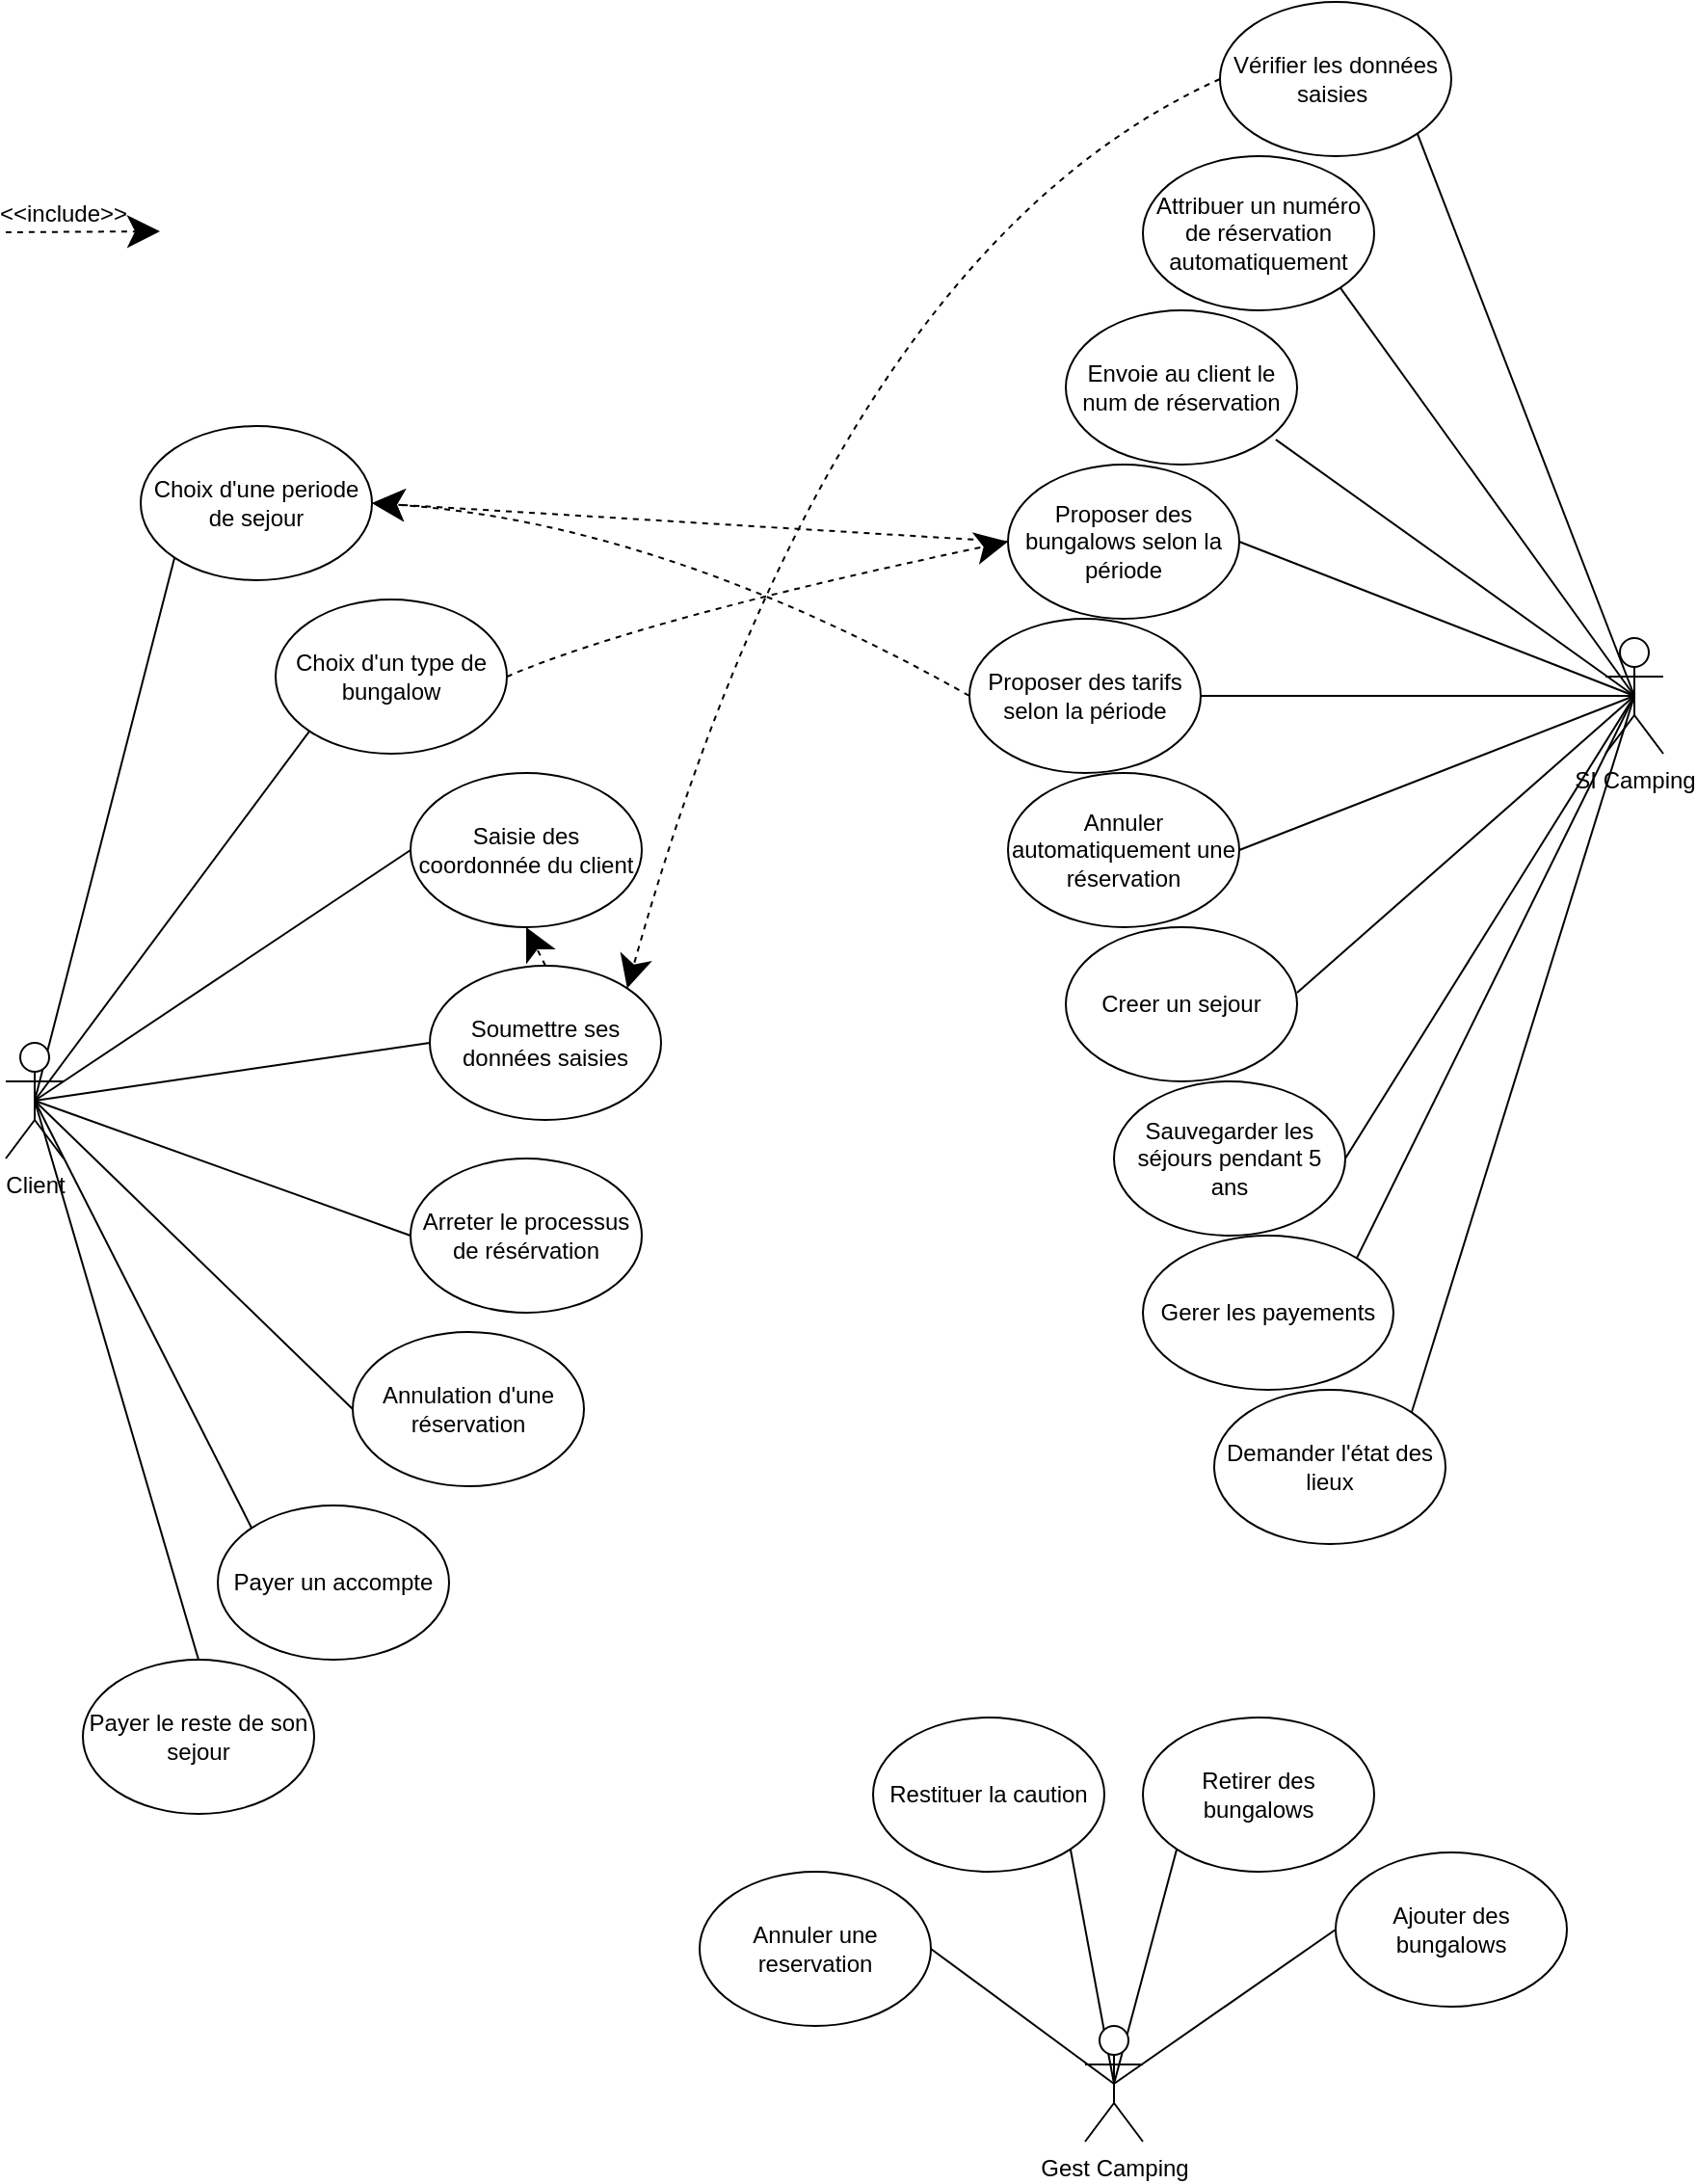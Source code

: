 <mxfile version="15.3.5" type="device"><diagram id="aEIIc2A8iEEbvNGdrY4p" name="Page-1"><mxGraphModel dx="1422" dy="794" grid="1" gridSize="10" guides="1" tooltips="1" connect="1" arrows="1" fold="1" page="1" pageScale="1" pageWidth="827" pageHeight="1169" math="0" shadow="0"><root><mxCell id="0"/><mxCell id="1" parent="0"/><mxCell id="tl-6BpbNOPgBT1EVZ7cW-77" style="edgeStyle=none;curved=1;rounded=0;orthogonalLoop=1;jettySize=auto;html=1;exitX=0.5;exitY=0.5;exitDx=0;exitDy=0;exitPerimeter=0;entryX=1;entryY=0.5;entryDx=0;entryDy=0;endArrow=none;endFill=0;startSize=14;endSize=14;sourcePerimeterSpacing=8;targetPerimeterSpacing=8;" edge="1" parent="1" source="tl-6BpbNOPgBT1EVZ7cW-3" target="tl-6BpbNOPgBT1EVZ7cW-41"><mxGeometry relative="1" as="geometry"/></mxCell><mxCell id="tl-6BpbNOPgBT1EVZ7cW-78" style="edgeStyle=none;curved=1;rounded=0;orthogonalLoop=1;jettySize=auto;html=1;exitX=0.5;exitY=0.5;exitDx=0;exitDy=0;exitPerimeter=0;entryX=1;entryY=1;entryDx=0;entryDy=0;endArrow=none;endFill=0;startSize=14;endSize=14;sourcePerimeterSpacing=8;targetPerimeterSpacing=8;" edge="1" parent="1" source="tl-6BpbNOPgBT1EVZ7cW-3" target="tl-6BpbNOPgBT1EVZ7cW-42"><mxGeometry relative="1" as="geometry"/></mxCell><mxCell id="tl-6BpbNOPgBT1EVZ7cW-79" style="edgeStyle=none;curved=1;rounded=0;orthogonalLoop=1;jettySize=auto;html=1;exitX=0.5;exitY=0.5;exitDx=0;exitDy=0;exitPerimeter=0;entryX=0;entryY=0.5;entryDx=0;entryDy=0;endArrow=none;endFill=0;startSize=14;endSize=14;sourcePerimeterSpacing=8;targetPerimeterSpacing=8;" edge="1" parent="1" source="tl-6BpbNOPgBT1EVZ7cW-3" target="tl-6BpbNOPgBT1EVZ7cW-39"><mxGeometry relative="1" as="geometry"/></mxCell><mxCell id="tl-6BpbNOPgBT1EVZ7cW-80" style="edgeStyle=none;curved=1;rounded=0;orthogonalLoop=1;jettySize=auto;html=1;exitX=0.5;exitY=0.5;exitDx=0;exitDy=0;exitPerimeter=0;entryX=0;entryY=1;entryDx=0;entryDy=0;endArrow=none;endFill=0;startSize=14;endSize=14;sourcePerimeterSpacing=8;targetPerimeterSpacing=8;" edge="1" parent="1" source="tl-6BpbNOPgBT1EVZ7cW-3" target="tl-6BpbNOPgBT1EVZ7cW-38"><mxGeometry relative="1" as="geometry"/></mxCell><mxCell id="tl-6BpbNOPgBT1EVZ7cW-3" value="Gest Camping" style="shape=umlActor;verticalLabelPosition=bottom;verticalAlign=top;html=1;outlineConnect=0;hachureGap=4;pointerEvents=0;" vertex="1" parent="1"><mxGeometry x="640" y="1050" width="30" height="60" as="geometry"/></mxCell><mxCell id="tl-6BpbNOPgBT1EVZ7cW-64" style="edgeStyle=none;curved=1;rounded=0;orthogonalLoop=1;jettySize=auto;html=1;exitX=0.5;exitY=0.5;exitDx=0;exitDy=0;exitPerimeter=0;entryX=1;entryY=1;entryDx=0;entryDy=0;endArrow=none;endFill=0;startSize=14;endSize=14;sourcePerimeterSpacing=8;targetPerimeterSpacing=8;" edge="1" parent="1" source="tl-6BpbNOPgBT1EVZ7cW-4" target="tl-6BpbNOPgBT1EVZ7cW-28"><mxGeometry relative="1" as="geometry"/></mxCell><mxCell id="tl-6BpbNOPgBT1EVZ7cW-65" style="edgeStyle=none;curved=1;rounded=0;orthogonalLoop=1;jettySize=auto;html=1;exitX=0.5;exitY=0.5;exitDx=0;exitDy=0;exitPerimeter=0;entryX=1;entryY=1;entryDx=0;entryDy=0;endArrow=none;endFill=0;startSize=14;endSize=14;sourcePerimeterSpacing=8;targetPerimeterSpacing=8;" edge="1" parent="1" source="tl-6BpbNOPgBT1EVZ7cW-4" target="tl-6BpbNOPgBT1EVZ7cW-26"><mxGeometry relative="1" as="geometry"/></mxCell><mxCell id="tl-6BpbNOPgBT1EVZ7cW-66" style="edgeStyle=none;curved=1;rounded=0;orthogonalLoop=1;jettySize=auto;html=1;exitX=0.5;exitY=0.5;exitDx=0;exitDy=0;exitPerimeter=0;entryX=0.908;entryY=0.838;entryDx=0;entryDy=0;entryPerimeter=0;endArrow=none;endFill=0;startSize=14;endSize=14;sourcePerimeterSpacing=8;targetPerimeterSpacing=8;" edge="1" parent="1" source="tl-6BpbNOPgBT1EVZ7cW-4" target="tl-6BpbNOPgBT1EVZ7cW-27"><mxGeometry relative="1" as="geometry"/></mxCell><mxCell id="tl-6BpbNOPgBT1EVZ7cW-68" style="edgeStyle=none;curved=1;rounded=0;orthogonalLoop=1;jettySize=auto;html=1;exitX=0.5;exitY=0.5;exitDx=0;exitDy=0;exitPerimeter=0;entryX=1;entryY=0.5;entryDx=0;entryDy=0;endArrow=none;endFill=0;startSize=14;endSize=14;sourcePerimeterSpacing=8;targetPerimeterSpacing=8;" edge="1" parent="1" source="tl-6BpbNOPgBT1EVZ7cW-4" target="tl-6BpbNOPgBT1EVZ7cW-32"><mxGeometry relative="1" as="geometry"/></mxCell><mxCell id="tl-6BpbNOPgBT1EVZ7cW-69" style="edgeStyle=none;curved=1;rounded=0;orthogonalLoop=1;jettySize=auto;html=1;exitX=0.5;exitY=0.5;exitDx=0;exitDy=0;exitPerimeter=0;entryX=1;entryY=0.5;entryDx=0;entryDy=0;endArrow=none;endFill=0;startSize=14;endSize=14;sourcePerimeterSpacing=8;targetPerimeterSpacing=8;" edge="1" parent="1" source="tl-6BpbNOPgBT1EVZ7cW-4" target="tl-6BpbNOPgBT1EVZ7cW-33"><mxGeometry relative="1" as="geometry"/></mxCell><mxCell id="tl-6BpbNOPgBT1EVZ7cW-70" style="edgeStyle=none;curved=1;rounded=0;orthogonalLoop=1;jettySize=auto;html=1;exitX=0.5;exitY=0.5;exitDx=0;exitDy=0;exitPerimeter=0;entryX=1;entryY=0.5;entryDx=0;entryDy=0;endArrow=none;endFill=0;startSize=14;endSize=14;sourcePerimeterSpacing=8;targetPerimeterSpacing=8;" edge="1" parent="1" source="tl-6BpbNOPgBT1EVZ7cW-4" target="tl-6BpbNOPgBT1EVZ7cW-24"><mxGeometry relative="1" as="geometry"/></mxCell><mxCell id="tl-6BpbNOPgBT1EVZ7cW-71" style="edgeStyle=none;curved=1;rounded=0;orthogonalLoop=1;jettySize=auto;html=1;exitX=0.5;exitY=0.5;exitDx=0;exitDy=0;exitPerimeter=0;entryX=1;entryY=0.425;entryDx=0;entryDy=0;entryPerimeter=0;endArrow=none;endFill=0;startSize=14;endSize=14;sourcePerimeterSpacing=8;targetPerimeterSpacing=8;" edge="1" parent="1" source="tl-6BpbNOPgBT1EVZ7cW-4" target="tl-6BpbNOPgBT1EVZ7cW-35"><mxGeometry relative="1" as="geometry"/></mxCell><mxCell id="tl-6BpbNOPgBT1EVZ7cW-72" style="edgeStyle=none;curved=1;rounded=0;orthogonalLoop=1;jettySize=auto;html=1;exitX=0.5;exitY=0.5;exitDx=0;exitDy=0;exitPerimeter=0;entryX=1;entryY=0.5;entryDx=0;entryDy=0;endArrow=none;endFill=0;startSize=14;endSize=14;sourcePerimeterSpacing=8;targetPerimeterSpacing=8;" edge="1" parent="1" source="tl-6BpbNOPgBT1EVZ7cW-4" target="tl-6BpbNOPgBT1EVZ7cW-25"><mxGeometry relative="1" as="geometry"/></mxCell><mxCell id="tl-6BpbNOPgBT1EVZ7cW-73" style="edgeStyle=none;curved=1;rounded=0;orthogonalLoop=1;jettySize=auto;html=1;exitX=0.5;exitY=0.5;exitDx=0;exitDy=0;exitPerimeter=0;entryX=1;entryY=0;entryDx=0;entryDy=0;endArrow=none;endFill=0;startSize=14;endSize=14;sourcePerimeterSpacing=8;targetPerimeterSpacing=8;" edge="1" parent="1" source="tl-6BpbNOPgBT1EVZ7cW-4" target="tl-6BpbNOPgBT1EVZ7cW-34"><mxGeometry relative="1" as="geometry"/></mxCell><mxCell id="tl-6BpbNOPgBT1EVZ7cW-74" style="edgeStyle=none;curved=1;rounded=0;orthogonalLoop=1;jettySize=auto;html=1;exitX=0.5;exitY=0.5;exitDx=0;exitDy=0;exitPerimeter=0;entryX=1;entryY=0;entryDx=0;entryDy=0;endArrow=none;endFill=0;startSize=14;endSize=14;sourcePerimeterSpacing=8;targetPerimeterSpacing=8;" edge="1" parent="1" source="tl-6BpbNOPgBT1EVZ7cW-4" target="tl-6BpbNOPgBT1EVZ7cW-36"><mxGeometry relative="1" as="geometry"/></mxCell><mxCell id="tl-6BpbNOPgBT1EVZ7cW-4" value="SI Camping" style="shape=umlActor;verticalLabelPosition=bottom;verticalAlign=top;html=1;outlineConnect=0;hachureGap=4;pointerEvents=0;" vertex="1" parent="1"><mxGeometry x="910" y="330" width="30" height="60" as="geometry"/></mxCell><mxCell id="tl-6BpbNOPgBT1EVZ7cW-56" style="edgeStyle=none;curved=1;rounded=0;orthogonalLoop=1;jettySize=auto;html=1;exitX=0.5;exitY=0.5;exitDx=0;exitDy=0;exitPerimeter=0;entryX=0;entryY=1;entryDx=0;entryDy=0;endArrow=none;endFill=0;startSize=14;endSize=14;sourcePerimeterSpacing=8;targetPerimeterSpacing=8;" edge="1" parent="1" source="tl-6BpbNOPgBT1EVZ7cW-5" target="tl-6BpbNOPgBT1EVZ7cW-12"><mxGeometry relative="1" as="geometry"/></mxCell><mxCell id="tl-6BpbNOPgBT1EVZ7cW-57" style="edgeStyle=none;curved=1;rounded=0;orthogonalLoop=1;jettySize=auto;html=1;exitX=0.5;exitY=0.5;exitDx=0;exitDy=0;exitPerimeter=0;entryX=0;entryY=1;entryDx=0;entryDy=0;endArrow=none;endFill=0;startSize=14;endSize=14;sourcePerimeterSpacing=8;targetPerimeterSpacing=8;" edge="1" parent="1" source="tl-6BpbNOPgBT1EVZ7cW-5" target="tl-6BpbNOPgBT1EVZ7cW-13"><mxGeometry relative="1" as="geometry"/></mxCell><mxCell id="tl-6BpbNOPgBT1EVZ7cW-58" style="edgeStyle=none;curved=1;rounded=0;orthogonalLoop=1;jettySize=auto;html=1;exitX=0.5;exitY=0.5;exitDx=0;exitDy=0;exitPerimeter=0;entryX=0;entryY=0.5;entryDx=0;entryDy=0;endArrow=none;endFill=0;startSize=14;endSize=14;sourcePerimeterSpacing=8;targetPerimeterSpacing=8;" edge="1" parent="1" source="tl-6BpbNOPgBT1EVZ7cW-5" target="tl-6BpbNOPgBT1EVZ7cW-15"><mxGeometry relative="1" as="geometry"/></mxCell><mxCell id="tl-6BpbNOPgBT1EVZ7cW-59" style="edgeStyle=none;curved=1;rounded=0;orthogonalLoop=1;jettySize=auto;html=1;exitX=0.5;exitY=0.5;exitDx=0;exitDy=0;exitPerimeter=0;entryX=0;entryY=0.5;entryDx=0;entryDy=0;endArrow=none;endFill=0;startSize=14;endSize=14;sourcePerimeterSpacing=8;targetPerimeterSpacing=8;" edge="1" parent="1" source="tl-6BpbNOPgBT1EVZ7cW-5" target="tl-6BpbNOPgBT1EVZ7cW-22"><mxGeometry relative="1" as="geometry"/></mxCell><mxCell id="tl-6BpbNOPgBT1EVZ7cW-60" style="edgeStyle=none;curved=1;rounded=0;orthogonalLoop=1;jettySize=auto;html=1;exitX=0.5;exitY=0.5;exitDx=0;exitDy=0;exitPerimeter=0;entryX=0;entryY=0.5;entryDx=0;entryDy=0;endArrow=none;endFill=0;startSize=14;endSize=14;sourcePerimeterSpacing=8;targetPerimeterSpacing=8;" edge="1" parent="1" source="tl-6BpbNOPgBT1EVZ7cW-5" target="tl-6BpbNOPgBT1EVZ7cW-14"><mxGeometry relative="1" as="geometry"/></mxCell><mxCell id="tl-6BpbNOPgBT1EVZ7cW-61" style="edgeStyle=none;curved=1;rounded=0;orthogonalLoop=1;jettySize=auto;html=1;exitX=0.5;exitY=0.5;exitDx=0;exitDy=0;exitPerimeter=0;entryX=0;entryY=0.5;entryDx=0;entryDy=0;endArrow=none;endFill=0;startSize=14;endSize=14;sourcePerimeterSpacing=8;targetPerimeterSpacing=8;" edge="1" parent="1" source="tl-6BpbNOPgBT1EVZ7cW-5" target="tl-6BpbNOPgBT1EVZ7cW-18"><mxGeometry relative="1" as="geometry"/></mxCell><mxCell id="tl-6BpbNOPgBT1EVZ7cW-62" style="edgeStyle=none;curved=1;rounded=0;orthogonalLoop=1;jettySize=auto;html=1;exitX=0.5;exitY=0.5;exitDx=0;exitDy=0;exitPerimeter=0;entryX=0;entryY=0;entryDx=0;entryDy=0;endArrow=none;endFill=0;startSize=14;endSize=14;sourcePerimeterSpacing=8;targetPerimeterSpacing=8;" edge="1" parent="1" source="tl-6BpbNOPgBT1EVZ7cW-5" target="tl-6BpbNOPgBT1EVZ7cW-19"><mxGeometry relative="1" as="geometry"/></mxCell><mxCell id="tl-6BpbNOPgBT1EVZ7cW-63" style="edgeStyle=none;curved=1;rounded=0;orthogonalLoop=1;jettySize=auto;html=1;exitX=0.5;exitY=0.5;exitDx=0;exitDy=0;exitPerimeter=0;entryX=0.5;entryY=0;entryDx=0;entryDy=0;endArrow=none;endFill=0;startSize=14;endSize=14;sourcePerimeterSpacing=8;targetPerimeterSpacing=8;" edge="1" parent="1" source="tl-6BpbNOPgBT1EVZ7cW-5" target="tl-6BpbNOPgBT1EVZ7cW-20"><mxGeometry relative="1" as="geometry"/></mxCell><mxCell id="tl-6BpbNOPgBT1EVZ7cW-5" value="Client" style="shape=umlActor;verticalLabelPosition=bottom;verticalAlign=top;html=1;outlineConnect=0;hachureGap=4;pointerEvents=0;" vertex="1" parent="1"><mxGeometry x="80" y="540" width="30" height="60" as="geometry"/></mxCell><mxCell id="tl-6BpbNOPgBT1EVZ7cW-12" value="Choix d'une periode de sejour" style="ellipse;whiteSpace=wrap;html=1;hachureGap=4;pointerEvents=0;" vertex="1" parent="1"><mxGeometry x="150" y="220" width="120" height="80" as="geometry"/></mxCell><mxCell id="tl-6BpbNOPgBT1EVZ7cW-88" style="edgeStyle=none;curved=1;rounded=0;orthogonalLoop=1;jettySize=auto;html=1;exitX=1;exitY=0.5;exitDx=0;exitDy=0;entryX=0;entryY=0.5;entryDx=0;entryDy=0;dashed=1;startArrow=none;startFill=0;endArrow=classic;endFill=1;startSize=14;endSize=14;sourcePerimeterSpacing=8;targetPerimeterSpacing=8;" edge="1" parent="1" source="tl-6BpbNOPgBT1EVZ7cW-13" target="tl-6BpbNOPgBT1EVZ7cW-32"><mxGeometry relative="1" as="geometry"><Array as="points"><mxPoint x="410" y="320"/></Array></mxGeometry></mxCell><mxCell id="tl-6BpbNOPgBT1EVZ7cW-13" value="Choix d'un type de bungalow" style="ellipse;whiteSpace=wrap;html=1;hachureGap=4;pointerEvents=0;" vertex="1" parent="1"><mxGeometry x="220" y="310" width="120" height="80" as="geometry"/></mxCell><mxCell id="tl-6BpbNOPgBT1EVZ7cW-14" value="Arreter le processus de résérvation" style="ellipse;whiteSpace=wrap;html=1;hachureGap=4;pointerEvents=0;" vertex="1" parent="1"><mxGeometry x="290" y="600" width="120" height="80" as="geometry"/></mxCell><mxCell id="tl-6BpbNOPgBT1EVZ7cW-15" value="Saisie des coordonnée du client" style="ellipse;whiteSpace=wrap;html=1;hachureGap=4;pointerEvents=0;" vertex="1" parent="1"><mxGeometry x="290" y="400" width="120" height="80" as="geometry"/></mxCell><mxCell id="tl-6BpbNOPgBT1EVZ7cW-18" value="Annulation d'une réservation" style="ellipse;whiteSpace=wrap;html=1;hachureGap=4;pointerEvents=0;" vertex="1" parent="1"><mxGeometry x="260" y="690" width="120" height="80" as="geometry"/></mxCell><mxCell id="tl-6BpbNOPgBT1EVZ7cW-19" value="Payer un accompte" style="ellipse;whiteSpace=wrap;html=1;hachureGap=4;pointerEvents=0;" vertex="1" parent="1"><mxGeometry x="190" y="780" width="120" height="80" as="geometry"/></mxCell><mxCell id="tl-6BpbNOPgBT1EVZ7cW-20" value="Payer le reste de son sejour" style="ellipse;whiteSpace=wrap;html=1;hachureGap=4;pointerEvents=0;" vertex="1" parent="1"><mxGeometry x="120" y="860" width="120" height="80" as="geometry"/></mxCell><mxCell id="tl-6BpbNOPgBT1EVZ7cW-82" style="edgeStyle=none;curved=1;rounded=0;orthogonalLoop=1;jettySize=auto;html=1;exitX=0.5;exitY=0;exitDx=0;exitDy=0;entryX=0.5;entryY=1;entryDx=0;entryDy=0;dashed=1;startArrow=none;startFill=0;endArrow=classic;endFill=1;startSize=14;endSize=14;sourcePerimeterSpacing=8;targetPerimeterSpacing=8;" edge="1" parent="1" source="tl-6BpbNOPgBT1EVZ7cW-22" target="tl-6BpbNOPgBT1EVZ7cW-15"><mxGeometry relative="1" as="geometry"/></mxCell><mxCell id="tl-6BpbNOPgBT1EVZ7cW-22" value="Soumettre ses données saisies" style="ellipse;whiteSpace=wrap;html=1;hachureGap=4;pointerEvents=0;" vertex="1" parent="1"><mxGeometry x="300" y="500" width="120" height="80" as="geometry"/></mxCell><mxCell id="tl-6BpbNOPgBT1EVZ7cW-24" value="Annuler automatiquement une réservation" style="ellipse;whiteSpace=wrap;html=1;hachureGap=4;pointerEvents=0;" vertex="1" parent="1"><mxGeometry x="600" y="400" width="120" height="80" as="geometry"/></mxCell><mxCell id="tl-6BpbNOPgBT1EVZ7cW-25" value="Sauvegarder les séjours pendant 5 ans" style="ellipse;whiteSpace=wrap;html=1;hachureGap=4;pointerEvents=0;" vertex="1" parent="1"><mxGeometry x="655" y="560" width="120" height="80" as="geometry"/></mxCell><mxCell id="tl-6BpbNOPgBT1EVZ7cW-26" value="Attribuer un numéro de réservation automatiquement" style="ellipse;whiteSpace=wrap;html=1;hachureGap=4;pointerEvents=0;" vertex="1" parent="1"><mxGeometry x="670" y="80" width="120" height="80" as="geometry"/></mxCell><mxCell id="tl-6BpbNOPgBT1EVZ7cW-27" value="Envoie au client le num de réservation" style="ellipse;whiteSpace=wrap;html=1;hachureGap=4;pointerEvents=0;" vertex="1" parent="1"><mxGeometry x="630" y="160" width="120" height="80" as="geometry"/></mxCell><mxCell id="tl-6BpbNOPgBT1EVZ7cW-81" style="edgeStyle=none;curved=1;rounded=0;orthogonalLoop=1;jettySize=auto;html=1;exitX=0;exitY=0.5;exitDx=0;exitDy=0;endArrow=classic;endFill=1;startSize=14;endSize=14;sourcePerimeterSpacing=8;targetPerimeterSpacing=8;dashed=1;entryX=1;entryY=0;entryDx=0;entryDy=0;startArrow=none;startFill=0;" edge="1" parent="1" source="tl-6BpbNOPgBT1EVZ7cW-28" target="tl-6BpbNOPgBT1EVZ7cW-22"><mxGeometry relative="1" as="geometry"><mxPoint x="610" y="110" as="targetPoint"/><Array as="points"><mxPoint x="510" y="130"/></Array></mxGeometry></mxCell><mxCell id="tl-6BpbNOPgBT1EVZ7cW-28" value="Vérifier les données saisies&amp;nbsp;" style="ellipse;whiteSpace=wrap;html=1;hachureGap=4;pointerEvents=0;" vertex="1" parent="1"><mxGeometry x="710" width="120" height="80" as="geometry"/></mxCell><mxCell id="tl-6BpbNOPgBT1EVZ7cW-87" style="edgeStyle=none;curved=1;rounded=0;orthogonalLoop=1;jettySize=auto;html=1;exitX=0;exitY=0.5;exitDx=0;exitDy=0;entryX=1;entryY=0.5;entryDx=0;entryDy=0;dashed=1;startArrow=none;startFill=0;endArrow=classic;endFill=1;startSize=14;endSize=14;sourcePerimeterSpacing=8;targetPerimeterSpacing=8;" edge="1" parent="1" source="tl-6BpbNOPgBT1EVZ7cW-32" target="tl-6BpbNOPgBT1EVZ7cW-12"><mxGeometry relative="1" as="geometry"/></mxCell><mxCell id="tl-6BpbNOPgBT1EVZ7cW-32" value="Proposer des bungalows selon la période" style="ellipse;whiteSpace=wrap;html=1;hachureGap=4;pointerEvents=0;" vertex="1" parent="1"><mxGeometry x="600" y="240" width="120" height="80" as="geometry"/></mxCell><mxCell id="tl-6BpbNOPgBT1EVZ7cW-86" style="edgeStyle=none;curved=1;rounded=0;orthogonalLoop=1;jettySize=auto;html=1;exitX=0;exitY=0.5;exitDx=0;exitDy=0;entryX=1;entryY=0.5;entryDx=0;entryDy=0;dashed=1;startArrow=none;startFill=0;endArrow=classic;endFill=1;startSize=14;endSize=14;sourcePerimeterSpacing=8;targetPerimeterSpacing=8;" edge="1" parent="1" source="tl-6BpbNOPgBT1EVZ7cW-33" target="tl-6BpbNOPgBT1EVZ7cW-12"><mxGeometry relative="1" as="geometry"><Array as="points"><mxPoint x="420" y="270"/></Array></mxGeometry></mxCell><mxCell id="tl-6BpbNOPgBT1EVZ7cW-33" value="Proposer des tarifs selon la période" style="ellipse;whiteSpace=wrap;html=1;hachureGap=4;pointerEvents=0;" vertex="1" parent="1"><mxGeometry x="580" y="320" width="120" height="80" as="geometry"/></mxCell><mxCell id="tl-6BpbNOPgBT1EVZ7cW-34" value="Gerer les payements" style="ellipse;whiteSpace=wrap;html=1;hachureGap=4;pointerEvents=0;" vertex="1" parent="1"><mxGeometry x="670" y="640" width="130" height="80" as="geometry"/></mxCell><mxCell id="tl-6BpbNOPgBT1EVZ7cW-35" value="Creer un sejour" style="ellipse;whiteSpace=wrap;html=1;hachureGap=4;pointerEvents=0;" vertex="1" parent="1"><mxGeometry x="630" y="480" width="120" height="80" as="geometry"/></mxCell><mxCell id="tl-6BpbNOPgBT1EVZ7cW-36" value="Demander l'état des lieux" style="ellipse;whiteSpace=wrap;html=1;hachureGap=4;pointerEvents=0;" vertex="1" parent="1"><mxGeometry x="707" y="720" width="120" height="80" as="geometry"/></mxCell><mxCell id="tl-6BpbNOPgBT1EVZ7cW-38" value="Retirer des bungalows" style="ellipse;whiteSpace=wrap;html=1;hachureGap=4;pointerEvents=0;" vertex="1" parent="1"><mxGeometry x="670" y="890" width="120" height="80" as="geometry"/></mxCell><mxCell id="tl-6BpbNOPgBT1EVZ7cW-39" value="Ajouter des bungalows" style="ellipse;whiteSpace=wrap;html=1;hachureGap=4;pointerEvents=0;" vertex="1" parent="1"><mxGeometry x="770" y="960" width="120" height="80" as="geometry"/></mxCell><mxCell id="tl-6BpbNOPgBT1EVZ7cW-41" value="Annuler une reservation" style="ellipse;whiteSpace=wrap;html=1;hachureGap=4;pointerEvents=0;" vertex="1" parent="1"><mxGeometry x="440" y="970" width="120" height="80" as="geometry"/></mxCell><mxCell id="tl-6BpbNOPgBT1EVZ7cW-42" value="Restituer la caution" style="ellipse;whiteSpace=wrap;html=1;hachureGap=4;pointerEvents=0;" vertex="1" parent="1"><mxGeometry x="530" y="890" width="120" height="80" as="geometry"/></mxCell><mxCell id="tl-6BpbNOPgBT1EVZ7cW-83" style="edgeStyle=none;curved=1;rounded=0;orthogonalLoop=1;jettySize=auto;html=1;endArrow=classic;endFill=1;startSize=14;endSize=14;sourcePerimeterSpacing=8;targetPerimeterSpacing=8;dashed=1;startArrow=none;startFill=0;" edge="1" parent="1"><mxGeometry relative="1" as="geometry"><mxPoint x="160" y="119" as="targetPoint"/><mxPoint x="80" y="119.5" as="sourcePoint"/></mxGeometry></mxCell><mxCell id="tl-6BpbNOPgBT1EVZ7cW-84" value="&amp;lt;&amp;lt;include&amp;gt;&amp;gt;" style="text;html=1;strokeColor=none;fillColor=none;align=center;verticalAlign=middle;whiteSpace=wrap;rounded=0;hachureGap=4;pointerEvents=0;" vertex="1" parent="1"><mxGeometry x="90" y="100" width="40" height="20" as="geometry"/></mxCell></root></mxGraphModel></diagram></mxfile>